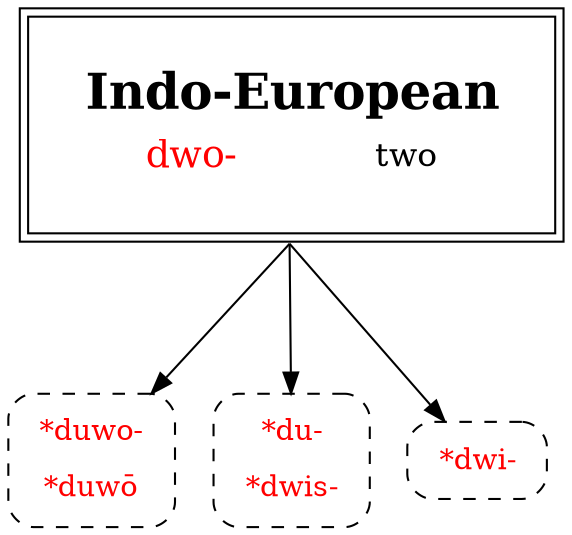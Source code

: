 strict digraph {
/* sources: AHD */
	node [shape=none]
	dwo [label=<<table border="0"><tr><td colspan="2"><font point-size="24"><b>Indo-European</b></font></td></tr><tr><td><font point-size="18" color="red">dwo-</font></td><td><font point-size="16">two</font></td></tr></table>> tooltip="Indo-European \"dwo-\" two" shape=box peripheries=2 margin=.3]
	link1 [label=<<table border="0" cellpadding="5">
<tr><td><font color="red">*duwo-</font></td></tr>
<tr><td><font color="red">*duwō</font></td></tr>
</table>> shape=box style="dashed,rounded" URL="dwo-two1.svg" tooltip=""]
	link2  [label=<<table border="0" cellpadding="5">
<tr><td><font color="red">*du-</font></td></tr>
<tr><td><font color="red">*dwis-</font></td></tr>
</table>> shape=box style="dashed,rounded" URL="dwo-two2.svg" tooltip=""]
	link3  [label=<<table border="0" cellpadding="5">
<tr><td><font color="red">*dwi-</font></td></tr>
</table>> shape=box style="dashed,rounded" URL="dwo-two3.svg" tooltip=""]


/* ---------
	link1 [label="two\ntwain\ntwayblade\ntwelve\ntwelfth\nduad/dyad\ndozen\nduo-\ndual\nduo/duet\ndeuce" fontcolor=red shape=box style="dashed,rounded" URL="dwo-two1.svg"] 
	link2 [label="twist\ntwin\nbiscuit\nbiscotto/i\nbezel\nduplex\nduplicate\nduplicity\nduple/double\ndoublet\ndoubloon\ndubious\ndoubt\nredoubtable\ndubitable" fontcolor=red shape=box style="dashed,rounded" URL="dwo-two2.svg"]
	link3 [label="twenty\nbetween\ntwice\ntwine\ntwig\ntwilight\ntwill\nzwitterion\nzwieback\nbalance\nbarouche\nbi(n)-\ndiplo-\ndiploma\ndiplomatic\ndich(o)-" fontcolor=red shape=box style="dashed,rounded" URL="dwo-two3.svg"]
---------- */
	dwo -> { link1 link2 link3 } [sametail=1 minlen=2]

}